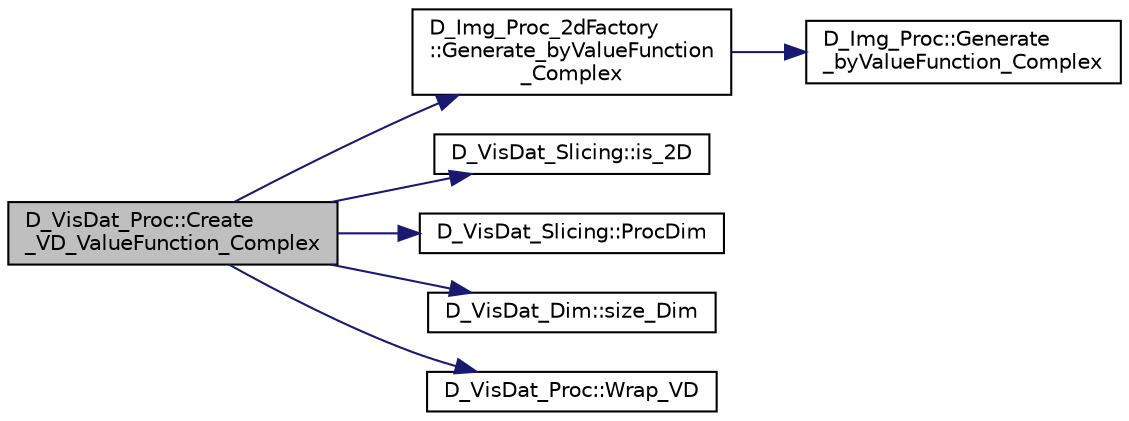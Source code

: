 digraph "D_VisDat_Proc::Create_VD_ValueFunction_Complex"
{
 // LATEX_PDF_SIZE
  edge [fontname="Helvetica",fontsize="10",labelfontname="Helvetica",labelfontsize="10"];
  node [fontname="Helvetica",fontsize="10",shape=record];
  rankdir="LR";
  Node1 [label="D_VisDat_Proc::Create\l_VD_ValueFunction_Complex",height=0.2,width=0.4,color="black", fillcolor="grey75", style="filled", fontcolor="black",tooltip=" "];
  Node1 -> Node2 [color="midnightblue",fontsize="10",style="solid"];
  Node2 [label="D_Img_Proc_2dFactory\l::Generate_byValueFunction\l_Complex",height=0.2,width=0.4,color="black", fillcolor="white", style="filled",URL="$class_d___img___proc__2d_factory.html#af8e41b8985111dcd5000922e0e889cc0",tooltip=" "];
  Node2 -> Node3 [color="midnightblue",fontsize="10",style="solid"];
  Node3 [label="D_Img_Proc::Generate\l_byValueFunction_Complex",height=0.2,width=0.4,color="black", fillcolor="white", style="filled",URL="$class_d___img___proc.html#ae059ff76a8064c50af0b2dbe3cc850c3",tooltip=" "];
  Node1 -> Node4 [color="midnightblue",fontsize="10",style="solid"];
  Node4 [label="D_VisDat_Slicing::is_2D",height=0.2,width=0.4,color="black", fillcolor="white", style="filled",URL="$class_d___vis_dat___slicing.html#a6e5f7f2a4448f135c77a06e04f678974",tooltip=" "];
  Node1 -> Node5 [color="midnightblue",fontsize="10",style="solid"];
  Node5 [label="D_VisDat_Slicing::ProcDim",height=0.2,width=0.4,color="black", fillcolor="white", style="filled",URL="$class_d___vis_dat___slicing.html#a61efa043cf1e281c936ca5492a4fe582",tooltip=" "];
  Node1 -> Node6 [color="midnightblue",fontsize="10",style="solid"];
  Node6 [label="D_VisDat_Dim::size_Dim",height=0.2,width=0.4,color="black", fillcolor="white", style="filled",URL="$class_d___vis_dat___dim.html#af266339e1a363caf7d20a01997ceed9f",tooltip=" "];
  Node1 -> Node7 [color="midnightblue",fontsize="10",style="solid"];
  Node7 [label="D_VisDat_Proc::Wrap_VD",height=0.2,width=0.4,color="black", fillcolor="white", style="filled",URL="$class_d___vis_dat___proc.html#a08a25f3f05db4e112c651456fd1ae7e5",tooltip=" "];
}
